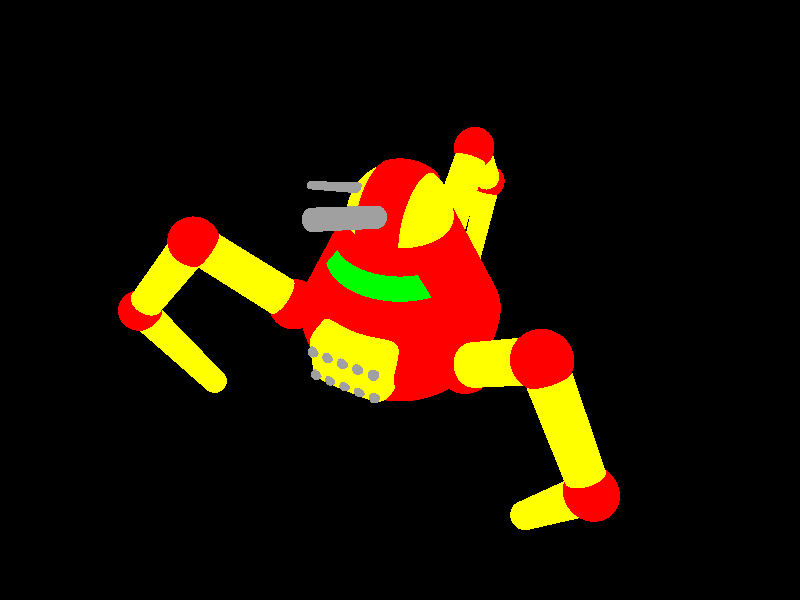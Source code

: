 union {
   //*PMName body
   
   difference {
      //*PMName upper half
      cone {
         <0, 0, 0>, 10,
         <0, 10, 0>, 5
      }
      box {
         <-10, 8, -4.5>, <10, 6, -15>
      }
      pigment {
         color rgb <1, 0, 0>
      }
   }
   
   cone {
      //*PMName window
      <0, 0.01, 0>, 9.9,
      <0, 9.99, 0>, 4.95
      pigment {
         color rgb <0, 1, 0>
      }
   }
   intersection {
      //*PMName lower half
      
      sphere {
         <0, 0, 0>, 10
      }
      box {
         <-11, 0, -11>, <11, -11, 11>
      }
      pigment {
         color rgb <1, 0, 0>
      }
   }
   
   union {
      //*PMName missile rack
      superellipsoid {
         //*PMName missile rack
         <0.35, 0.35>
         scale <4, 3, 3>
         translate z*(-8)
         pigment {
            color rgb <1, 1, 0>
         }
      }
      union {
         //*PMName missiles
         sphere {
            <-3, 1.5, 0>, 0.5
         }
         sphere {
            <-1.5, 1.5, 0>, 0.5
         }
         sphere {
            <0, 1.5, 0>, 0.5
         }
         sphere {
            <1.5, 1.5, 0>, 0.5
         }
         sphere {
            <3, 1.5, 0>, 0.5
         }
         sphere {
            <-3, -1.5, 0>, 0.5
         }
         sphere {
            <-1.5, -1.5, 0>, 0.5
         }
         sphere {
            <0, -1.5, 0>, 0.5
         }
         sphere {
            <1.5, -1.5, 0>, 0.5
         }
         sphere {
            <3, -1.5, 0>, 0.5
         }
         pigment {
         	color rgb <0.5, 0.5, 0.5>
         }
         translate z*(-11)
      }
   }
}

union {
   //*PMName turret
   
   sphere {
      <0, 10, 0>, 4.75
      pigment {
         color rgb <1, 1, 0>
      }
   }
   
   intersection {
      sphere {
         <0, 10, 0>, 5
      }
      box {
         <-2, 0, -11>, <2, 16, 11>
      }
      pigment {
         color rgb <1, 0, 0>
      }
   }
   cone {
      <0, 0, 0>, 1,
      <0, 0, -15>, 0.8
      pigment {
         color rgb <0.5, 0.5, 0.5>
      }
      scale 1
      rotate x*30
      translate y*10
   }
   cone {
      <0, 0, 0>, 0.5,
      <0, 0, -10>, 0.3
      pigment {
         color rgb <0.5, 0.5, 0.5>
      }
      scale 1
      rotate x*30
      translate <-3, 12, 0>
   }
}

union {
   //*PMName leg
   sphere {
      <0, 0, 0>, 2.5
      pigment {
         color rgb <1, 0, 0>
      }
   }
   cone {
      <0, 0, 0>, 2,
      <8, 8, 0>, 1.75
      pigment {
         color rgb <1, 1, 0>
      }
   }
   sphere {
      <8, 8, 0>, 2.25
      pigment {
         color rgb <1, 0, 0>
      }
   }
   cone {
      <8, 8, 0>, 1.75,
      <15, 0, 0>, 1.5
      pigment {
         color rgb <1, 1, 0>
      }
   }
   sphere {
      <15, 0, 0>, 2
      pigment {
         color rgb <1, 0, 0>
      }
   }
   cone {
      <15, 0, 0>, 1.5,
      <10, -11, 0>, 1.25
      pigment {
         color rgb <1, 1, 0>
      }
   }
   sphere {
      <10, -11, 0>, 1.25
      pigment {
         color rgb <1, 1, 0>
      }
   }
   translate x*10.5
   rotate y*30
}

union {
   //*PMName leg
   sphere {
      <0, 0, 0>, 2.5
      pigment {
         color rgb <1, 0, 0>
      }
   }
   cone {
      <0, 0, 0>, 2,
      <8, 8, 0>, 1.75
      pigment {
         color rgb <1, 1, 0>
      }
   }
   sphere {
      <8, 8, 0>, 2.25
      pigment {
         color rgb <1, 0, 0>
      }
   }
   cone {
      <8, 8, 0>, 1.75,
      <15, 0, 0>, 1.5
      pigment {
         color rgb <1, 1, 0>
      }
   }
   sphere {
      <15, 0, 0>, 2
      pigment {
         color rgb <1, 0, 0>
      }
   }
   cone {
      <15, 0, 0>, 1.5,
      <10, -11, 0>, 1.25
      pigment {
         color rgb <1, 1, 0>
      }
   }
   sphere {
      <10, -11, 0>, 1.25
      pigment {
         color rgb <1, 1, 0>
      }
   }
   translate x*10.5
   rotate y*150
}

union {
   //*PMName leg
   sphere {
      <0, 0, 0>, 2.5
      pigment {
         color rgb <1, 0, 0>
      }
   }
   cone {
      <0, 0, 0>, 2,
      <8, 8, 0>, 1.75
      pigment {
         color rgb <1, 1, 0>
      }
   }
   sphere {
      <8, 8, 0>, 2.25
      pigment {
         color rgb <1, 0, 0>
      }
   }
   cone {
      <8, 8, 0>, 1.75,
      <15, 0, 0>, 1.5
      pigment {
         color rgb <1, 1, 0>
      }
   }
   sphere {
      <15, 0, 0>, 2
      pigment {
         color rgb <1, 0, 0>
      }
   }
   cone {
      <15, 0, 0>, 1.5,
      <10, -11, 0>, 1.25
      pigment {
         color rgb <1, 1, 0>
      }
   }
   sphere {
      <10, -11, 0>, 1.25
      pigment {
         color rgb <1, 1, 0>
      }
   }   translate x*10.5
   rotate y*(-90)
}

global_settings {
   assumed_gamma 1.5
   noise_generator 2
}

light_source {
   <20, 20, -20>, rgb <1, 1, 1>
}

camera {
   perspective
   location <20, 40, -40>
   sky <0, 1, 0>
   direction <0, 0, 1>
   right <1.3333, 0, 0>
   up <0, 1, 0>
   look_at <0, 0, 0>
}